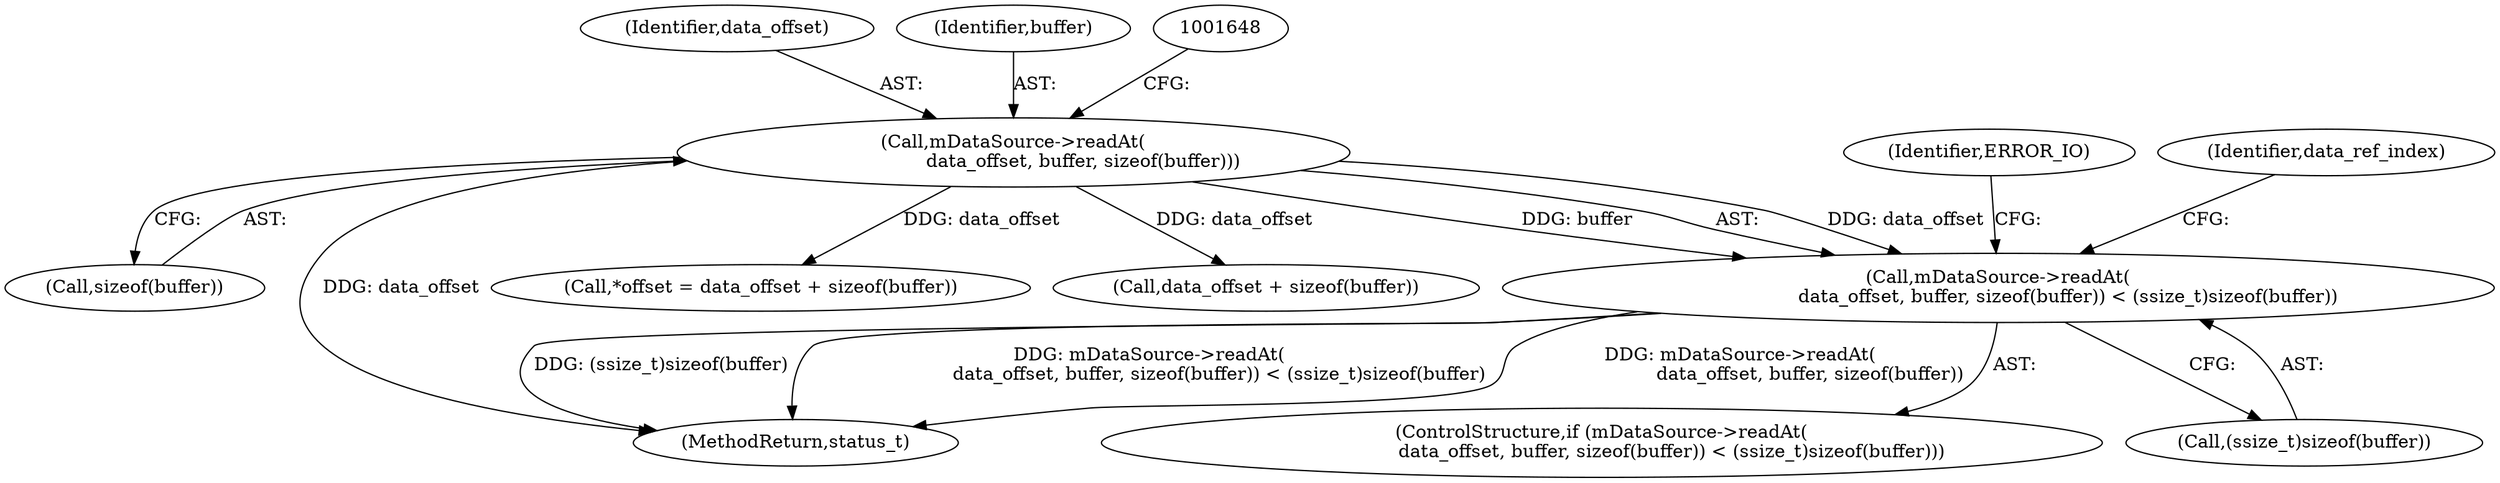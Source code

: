 digraph "0_Android_6fe85f7e15203e48df2cc3e8e1c4bc6ad49dc968@API" {
"1001641" [label="(Call,mDataSource->readAt(\n                        data_offset, buffer, sizeof(buffer)) < (ssize_t)sizeof(buffer))"];
"1001642" [label="(Call,mDataSource->readAt(\n                        data_offset, buffer, sizeof(buffer)))"];
"1001653" [label="(Identifier,ERROR_IO)"];
"1001643" [label="(Identifier,data_offset)"];
"1001656" [label="(Identifier,data_ref_index)"];
"1001645" [label="(Call,sizeof(buffer))"];
"1002931" [label="(MethodReturn,status_t)"];
"1001641" [label="(Call,mDataSource->readAt(\n                        data_offset, buffer, sizeof(buffer)) < (ssize_t)sizeof(buffer))"];
"1001640" [label="(ControlStructure,if (mDataSource->readAt(\n                        data_offset, buffer, sizeof(buffer)) < (ssize_t)sizeof(buffer)))"];
"1001722" [label="(Call,*offset = data_offset + sizeof(buffer))"];
"1001644" [label="(Identifier,buffer)"];
"1001642" [label="(Call,mDataSource->readAt(\n                        data_offset, buffer, sizeof(buffer)))"];
"1001647" [label="(Call,(ssize_t)sizeof(buffer))"];
"1001725" [label="(Call,data_offset + sizeof(buffer))"];
"1001641" -> "1001640"  [label="AST: "];
"1001641" -> "1001647"  [label="CFG: "];
"1001642" -> "1001641"  [label="AST: "];
"1001647" -> "1001641"  [label="AST: "];
"1001653" -> "1001641"  [label="CFG: "];
"1001656" -> "1001641"  [label="CFG: "];
"1001641" -> "1002931"  [label="DDG: mDataSource->readAt(\n                        data_offset, buffer, sizeof(buffer))"];
"1001641" -> "1002931"  [label="DDG: (ssize_t)sizeof(buffer)"];
"1001641" -> "1002931"  [label="DDG: mDataSource->readAt(\n                        data_offset, buffer, sizeof(buffer)) < (ssize_t)sizeof(buffer)"];
"1001642" -> "1001641"  [label="DDG: data_offset"];
"1001642" -> "1001641"  [label="DDG: buffer"];
"1001642" -> "1001645"  [label="CFG: "];
"1001643" -> "1001642"  [label="AST: "];
"1001644" -> "1001642"  [label="AST: "];
"1001645" -> "1001642"  [label="AST: "];
"1001648" -> "1001642"  [label="CFG: "];
"1001642" -> "1002931"  [label="DDG: data_offset"];
"1001642" -> "1001722"  [label="DDG: data_offset"];
"1001642" -> "1001725"  [label="DDG: data_offset"];
}
